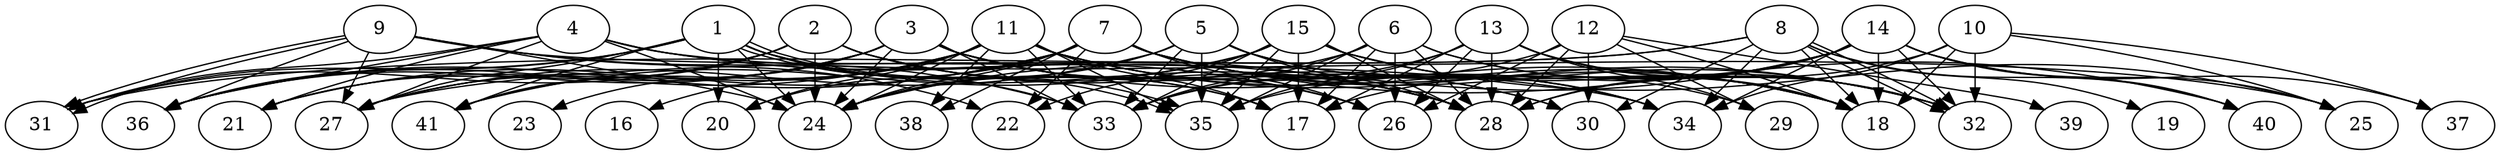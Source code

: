 // DAG (tier=3-complex, mode=data, n=41, ccr=0.511, fat=0.878, density=0.712, regular=0.243, jump=0.301, mindata=4194304, maxdata=33554432)
// DAG automatically generated by daggen at Sun Aug 24 16:33:35 2025
// /home/ermia/Project/Environments/daggen/bin/daggen --dot --ccr 0.511 --fat 0.878 --regular 0.243 --density 0.712 --jump 0.301 --mindata 4194304 --maxdata 33554432 -n 41 
digraph G {
  1 [size="628602364620717824", alpha="0.03", expect_size="314301182310358912"]
  1 -> 17 [size ="522473242099712"]
  1 -> 20 [size ="522473242099712"]
  1 -> 24 [size ="522473242099712"]
  1 -> 27 [size ="522473242099712"]
  1 -> 28 [size ="522473242099712"]
  1 -> 31 [size ="522473242099712"]
  1 -> 33 [size ="522473242099712"]
  1 -> 35 [size ="522473242099712"]
  1 -> 35 [size ="522473242099712"]
  1 -> 36 [size ="522473242099712"]
  1 -> 41 [size ="522473242099712"]
  2 [size="8284192985819186176", alpha="0.19", expect_size="4142096492909593088"]
  2 -> 17 [size ="5565628035366912"]
  2 -> 21 [size ="5565628035366912"]
  2 -> 24 [size ="5565628035366912"]
  2 -> 28 [size ="5565628035366912"]
  2 -> 30 [size ="5565628035366912"]
  2 -> 31 [size ="5565628035366912"]
  2 -> 41 [size ="5565628035366912"]
  3 [size="2610802536340100608", alpha="0.10", expect_size="1305401268170050304"]
  3 -> 18 [size ="1110358307635200"]
  3 -> 21 [size ="1110358307635200"]
  3 -> 23 [size ="1110358307635200"]
  3 -> 24 [size ="1110358307635200"]
  3 -> 26 [size ="1110358307635200"]
  3 -> 27 [size ="1110358307635200"]
  3 -> 28 [size ="1110358307635200"]
  3 -> 30 [size ="1110358307635200"]
  3 -> 33 [size ="1110358307635200"]
  3 -> 36 [size ="1110358307635200"]
  4 [size="62242106025813632", alpha="0.09", expect_size="31121053012906816"]
  4 -> 21 [size ="5139792471785472"]
  4 -> 24 [size ="5139792471785472"]
  4 -> 25 [size ="5139792471785472"]
  4 -> 26 [size ="5139792471785472"]
  4 -> 27 [size ="5139792471785472"]
  4 -> 28 [size ="5139792471785472"]
  4 -> 31 [size ="5139792471785472"]
  4 -> 36 [size ="5139792471785472"]
  5 [size="27823013069159264", alpha="0.15", expect_size="13911506534579632"]
  5 -> 24 [size ="1053206721331200"]
  5 -> 27 [size ="1053206721331200"]
  5 -> 28 [size ="1053206721331200"]
  5 -> 29 [size ="1053206721331200"]
  5 -> 33 [size ="1053206721331200"]
  5 -> 34 [size ="1053206721331200"]
  5 -> 35 [size ="1053206721331200"]
  6 [size="7948696285819819008", alpha="0.12", expect_size="3974348142909909504"]
  6 -> 17 [size ="3779073146880000"]
  6 -> 18 [size ="3779073146880000"]
  6 -> 24 [size ="3779073146880000"]
  6 -> 26 [size ="3779073146880000"]
  6 -> 28 [size ="3779073146880000"]
  6 -> 32 [size ="3779073146880000"]
  6 -> 33 [size ="3779073146880000"]
  6 -> 35 [size ="3779073146880000"]
  7 [size="133366079046880400", alpha="0.02", expect_size="66683039523440200"]
  7 -> 18 [size ="3014277975769088"]
  7 -> 20 [size ="3014277975769088"]
  7 -> 21 [size ="3014277975769088"]
  7 -> 22 [size ="3014277975769088"]
  7 -> 24 [size ="3014277975769088"]
  7 -> 26 [size ="3014277975769088"]
  7 -> 32 [size ="3014277975769088"]
  7 -> 34 [size ="3014277975769088"]
  7 -> 36 [size ="3014277975769088"]
  7 -> 38 [size ="3014277975769088"]
  7 -> 40 [size ="3014277975769088"]
  8 [size="1260712237318966784", alpha="0.13", expect_size="630356118659483392"]
  8 -> 18 [size ="2880009119203328"]
  8 -> 19 [size ="2880009119203328"]
  8 -> 27 [size ="2880009119203328"]
  8 -> 30 [size ="2880009119203328"]
  8 -> 31 [size ="2880009119203328"]
  8 -> 32 [size ="2880009119203328"]
  8 -> 32 [size ="2880009119203328"]
  8 -> 34 [size ="2880009119203328"]
  8 -> 40 [size ="2880009119203328"]
  9 [size="2921793046629941510144", alpha="0.02", expect_size="1460896523314970755072"]
  9 -> 22 [size ="1635019567136768"]
  9 -> 24 [size ="1635019567136768"]
  9 -> 27 [size ="1635019567136768"]
  9 -> 31 [size ="1635019567136768"]
  9 -> 31 [size ="1635019567136768"]
  9 -> 33 [size ="1635019567136768"]
  9 -> 34 [size ="1635019567136768"]
  9 -> 36 [size ="1635019567136768"]
  10 [size="34973687787289097273344", alpha="0.05", expect_size="17486843893644548636672"]
  10 -> 18 [size ="8555609213370368"]
  10 -> 25 [size ="8555609213370368"]
  10 -> 28 [size ="8555609213370368"]
  10 -> 32 [size ="8555609213370368"]
  10 -> 34 [size ="8555609213370368"]
  10 -> 37 [size ="8555609213370368"]
  11 [size="739466035973997952", alpha="0.17", expect_size="369733017986998976"]
  11 -> 16 [size ="485291341119488"]
  11 -> 17 [size ="485291341119488"]
  11 -> 18 [size ="485291341119488"]
  11 -> 20 [size ="485291341119488"]
  11 -> 24 [size ="485291341119488"]
  11 -> 27 [size ="485291341119488"]
  11 -> 32 [size ="485291341119488"]
  11 -> 33 [size ="485291341119488"]
  11 -> 34 [size ="485291341119488"]
  11 -> 35 [size ="485291341119488"]
  11 -> 36 [size ="485291341119488"]
  11 -> 38 [size ="485291341119488"]
  11 -> 41 [size ="485291341119488"]
  12 [size="2900844977056222208", alpha="0.15", expect_size="1450422488528111104"]
  12 -> 18 [size ="3074042722516992"]
  12 -> 26 [size ="3074042722516992"]
  12 -> 28 [size ="3074042722516992"]
  12 -> 29 [size ="3074042722516992"]
  12 -> 30 [size ="3074042722516992"]
  12 -> 33 [size ="3074042722516992"]
  12 -> 39 [size ="3074042722516992"]
  13 [size="114803654844661584", alpha="0.03", expect_size="57401827422330792"]
  13 -> 17 [size ="3157787496415232"]
  13 -> 18 [size ="3157787496415232"]
  13 -> 26 [size ="3157787496415232"]
  13 -> 28 [size ="3157787496415232"]
  13 -> 29 [size ="3157787496415232"]
  13 -> 32 [size ="3157787496415232"]
  13 -> 33 [size ="3157787496415232"]
  13 -> 35 [size ="3157787496415232"]
  14 [size="26785556298240816", alpha="0.13", expect_size="13392778149120408"]
  14 -> 17 [size ="528581658673152"]
  14 -> 18 [size ="528581658673152"]
  14 -> 24 [size ="528581658673152"]
  14 -> 25 [size ="528581658673152"]
  14 -> 28 [size ="528581658673152"]
  14 -> 32 [size ="528581658673152"]
  14 -> 34 [size ="528581658673152"]
  14 -> 35 [size ="528581658673152"]
  14 -> 37 [size ="528581658673152"]
  14 -> 40 [size ="528581658673152"]
  15 [size="3588800319398901248", alpha="0.18", expect_size="1794400159699450624"]
  15 -> 17 [size ="2102092051251200"]
  15 -> 18 [size ="2102092051251200"]
  15 -> 22 [size ="2102092051251200"]
  15 -> 24 [size ="2102092051251200"]
  15 -> 25 [size ="2102092051251200"]
  15 -> 28 [size ="2102092051251200"]
  15 -> 32 [size ="2102092051251200"]
  15 -> 33 [size ="2102092051251200"]
  15 -> 35 [size ="2102092051251200"]
  15 -> 41 [size ="2102092051251200"]
  16 [size="7119871836179579011072", alpha="0.17", expect_size="3559935918089789505536"]
  17 [size="113915974760735440896", alpha="0.20", expect_size="56957987380367720448"]
  18 [size="40788710984395000", alpha="0.16", expect_size="20394355492197500"]
  19 [size="7502429960865828864", alpha="0.20", expect_size="3751214980432914432"]
  20 [size="1891004568192767232", alpha="0.14", expect_size="945502284096383616"]
  21 [size="62859524226873880", alpha="0.12", expect_size="31429762113436940"]
  22 [size="430589231843118656", alpha="0.09", expect_size="215294615921559328"]
  23 [size="168419017998957805568", alpha="0.11", expect_size="84209508999478902784"]
  24 [size="7272605606035886080", alpha="0.10", expect_size="3636302803017943040"]
  25 [size="1343982205037594017792", alpha="0.18", expect_size="671991102518797008896"]
  26 [size="3626778532087632756736", alpha="0.17", expect_size="1813389266043816378368"]
  27 [size="132403999915808992", alpha="0.17", expect_size="66201999957904496"]
  28 [size="3069887625388483411968", alpha="0.17", expect_size="1534943812694241705984"]
  29 [size="26475699607299302621184", alpha="0.18", expect_size="13237849803649651310592"]
  30 [size="29724809274252616269824", alpha="0.19", expect_size="14862404637126308134912"]
  31 [size="12305531040901171200", alpha="0.04", expect_size="6152765520450585600"]
  32 [size="13081264465247207424000", alpha="0.18", expect_size="6540632232623603712000"]
  33 [size="2190095820892282028032", alpha="0.14", expect_size="1095047910446141014016"]
  34 [size="24522781211738087882752", alpha="0.10", expect_size="12261390605869043941376"]
  35 [size="31138001304263703134208", alpha="0.06", expect_size="15569000652131851567104"]
  36 [size="32009516755943929413632", alpha="0.16", expect_size="16004758377971964706816"]
  37 [size="36830472358259480", alpha="0.03", expect_size="18415236179129740"]
  38 [size="1397043087622130368512", alpha="0.19", expect_size="698521543811065184256"]
  39 [size="286724667732056448", alpha="0.10", expect_size="143362333866028224"]
  40 [size="8267793555798355968", alpha="0.17", expect_size="4133896777899177984"]
  41 [size="31731595379199822528512", alpha="0.16", expect_size="15865797689599911264256"]
}